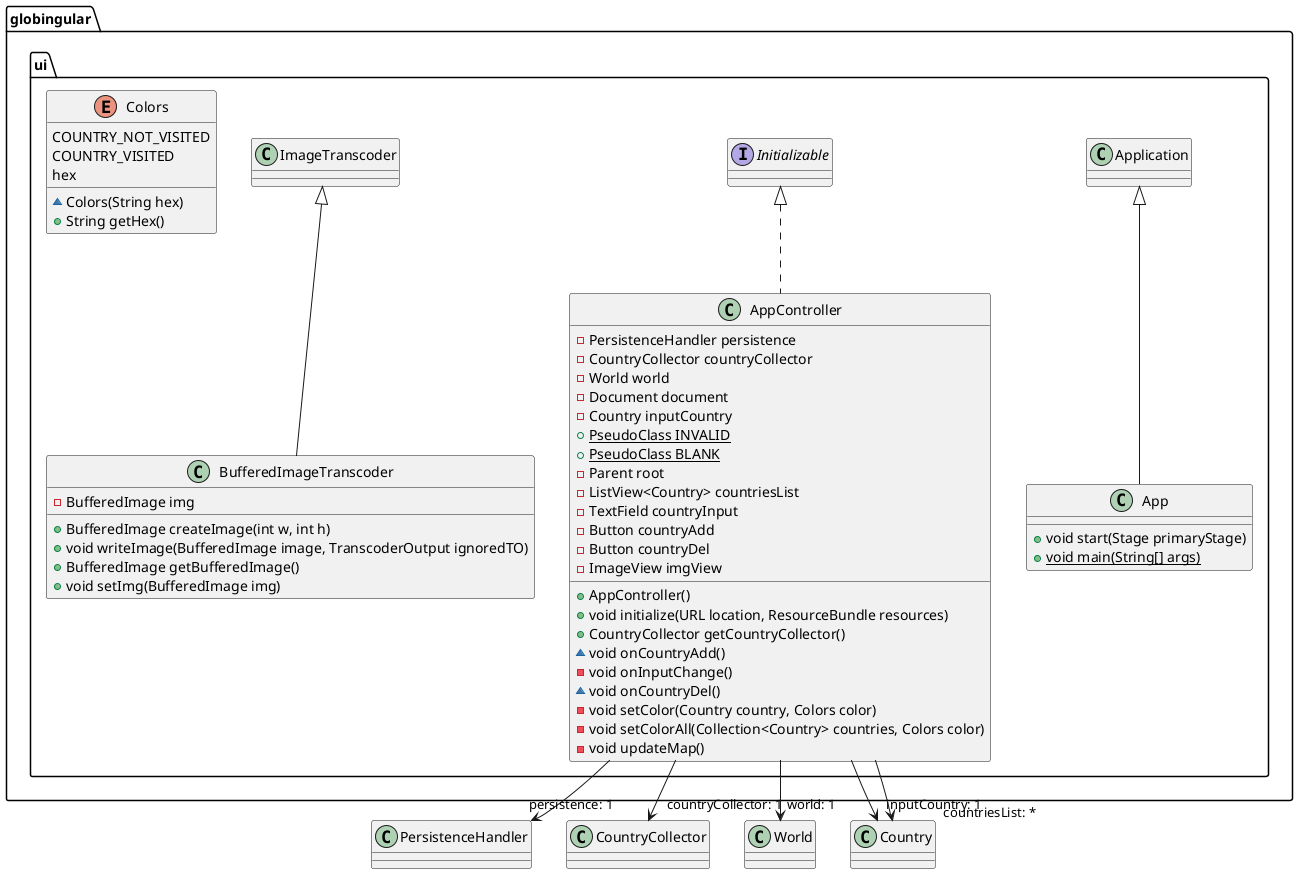 @startuml classes_ui

skinparam PageMargin 50

package globingular.ui {
	class App [[java:App]] {
		+void start(Stage primaryStage)
		+{static}void main(String[] args)
	}
	class Application [[java:com.sun.glass.ui.Application]] {
	}
	Application <|-- App

	class AppController [[java:globingular.ui.AppController]] {
		-PersistenceHandler persistence
		-CountryCollector countryCollector
		-World world
		-Document document
		-Country inputCountry
		+{static}PseudoClass INVALID
		+{static}PseudoClass BLANK
		-Parent root
		-ListView<Country> countriesList
		-TextField countryInput
		-Button countryAdd
		-Button countryDel
		-ImageView imgView
		+AppController()
		+void initialize(URL location, ResourceBundle resources)
		+CountryCollector getCountryCollector()
		~void onCountryAdd()
		-void onInputChange()
		~void onCountryDel()
		-void setColor(Country country, Colors color)
		-void setColorAll(Collection<Country> countries, Colors color)
		-void updateMap()
	}
	interface Initializable [[java:javafx.fxml.Initializable]] {
	}
	Initializable <|.. AppController

	class BufferedImageTranscoder [[java:globingular.ui.BufferedImageTranscoder]] {
		-BufferedImage img
		+BufferedImage createImage(int w, int h)
		+void writeImage(BufferedImage image, TranscoderOutput ignoredTO)
		+BufferedImage getBufferedImage()
		+void setImg(BufferedImage img)
	}
	class ImageTranscoder [[java:javax.imageio.ImageTranscoder]] {
	}
	ImageTranscoder <|-- BufferedImageTranscoder

	enum Colors [[java:globingular.ui.Colors]] {
		COUNTRY_NOT_VISITED
		COUNTRY_VISITED
		hex
		~Colors(String hex)
		+String getHex()
	}
}


' package globingular.core {
'     class Country {
'     }
'     class CountryCollector {
'     }
'     class World {
'     }
' }

' package globingular.persistence {
'     class PersistenceHandler {
'     }
' }

AppController --> "persistence: 1" PersistenceHandler
AppController --> "countryCollector: 1" CountryCollector
AppController --> "world: 1" World
AppController --> "inputCountry: 1" Country
AppController --> "countriesList: *" Country

@enduml
